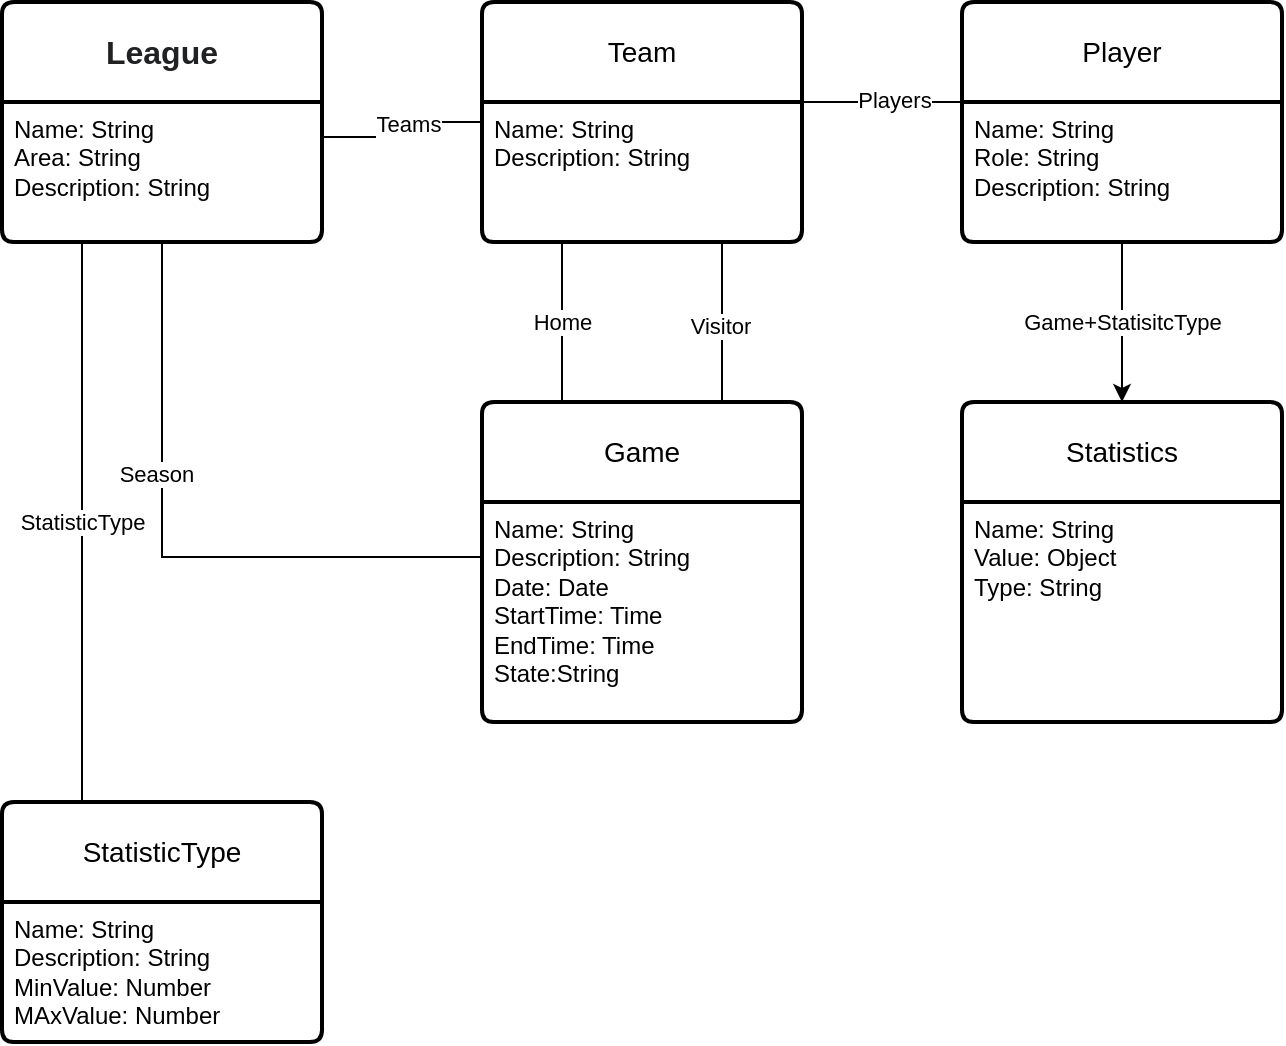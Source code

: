 <mxfile version="27.1.4">
  <diagram name="Page-1" id="BrB76Mkp7CH0YVFy61YS">
    <mxGraphModel grid="1" page="1" gridSize="10" guides="1" tooltips="1" connect="1" arrows="1" fold="1" pageScale="1" pageWidth="827" pageHeight="1169" math="0" shadow="0">
      <root>
        <mxCell id="0" />
        <mxCell id="1" parent="0" />
        <mxCell id="yRXjg3UQ0RxQ8o7_SnkC-1" value="&lt;b style=&quot;color: rgb(32, 33, 34); font-family: sans-serif; font-size: 16px; text-align: start; background-color: rgb(255, 255, 255);&quot;&gt;League&lt;/b&gt;" style="swimlane;childLayout=stackLayout;horizontal=1;startSize=50;horizontalStack=0;rounded=1;fontSize=14;fontStyle=0;strokeWidth=2;resizeParent=0;resizeLast=1;shadow=0;dashed=0;align=center;arcSize=4;whiteSpace=wrap;html=1;" vertex="1" parent="1">
          <mxGeometry x="40" y="320" width="160" height="120" as="geometry" />
        </mxCell>
        <mxCell id="yRXjg3UQ0RxQ8o7_SnkC-2" value="Name: String&lt;br&gt;Area: String&lt;br&gt;Description: String" style="align=left;strokeColor=none;fillColor=none;spacingLeft=4;spacingRight=4;fontSize=12;verticalAlign=top;resizable=0;rotatable=0;part=1;html=1;whiteSpace=wrap;" vertex="1" parent="yRXjg3UQ0RxQ8o7_SnkC-1">
          <mxGeometry y="50" width="160" height="70" as="geometry" />
        </mxCell>
        <mxCell id="yRXjg3UQ0RxQ8o7_SnkC-5" value="Team" style="swimlane;childLayout=stackLayout;horizontal=1;startSize=50;horizontalStack=0;rounded=1;fontSize=14;fontStyle=0;strokeWidth=2;resizeParent=0;resizeLast=1;shadow=0;dashed=0;align=center;arcSize=4;whiteSpace=wrap;html=1;" vertex="1" parent="1">
          <mxGeometry x="280" y="320" width="160" height="120" as="geometry" />
        </mxCell>
        <mxCell id="yRXjg3UQ0RxQ8o7_SnkC-6" value="Name: String&lt;br&gt;Description: String" style="align=left;strokeColor=none;fillColor=none;spacingLeft=4;spacingRight=4;fontSize=12;verticalAlign=top;resizable=0;rotatable=0;part=1;html=1;whiteSpace=wrap;" vertex="1" parent="yRXjg3UQ0RxQ8o7_SnkC-5">
          <mxGeometry y="50" width="160" height="70" as="geometry" />
        </mxCell>
        <mxCell id="yRXjg3UQ0RxQ8o7_SnkC-7" value="Player" style="swimlane;childLayout=stackLayout;horizontal=1;startSize=50;horizontalStack=0;rounded=1;fontSize=14;fontStyle=0;strokeWidth=2;resizeParent=0;resizeLast=1;shadow=0;dashed=0;align=center;arcSize=4;whiteSpace=wrap;html=1;" vertex="1" parent="1">
          <mxGeometry x="520" y="320" width="160" height="120" as="geometry" />
        </mxCell>
        <mxCell id="yRXjg3UQ0RxQ8o7_SnkC-8" value="Name: String&lt;div&gt;Role: String&lt;br&gt;Description: String&lt;/div&gt;" style="align=left;strokeColor=none;fillColor=none;spacingLeft=4;spacingRight=4;fontSize=12;verticalAlign=top;resizable=0;rotatable=0;part=1;html=1;whiteSpace=wrap;" vertex="1" parent="yRXjg3UQ0RxQ8o7_SnkC-7">
          <mxGeometry y="50" width="160" height="70" as="geometry" />
        </mxCell>
        <mxCell id="yRXjg3UQ0RxQ8o7_SnkC-9" value="Game" style="swimlane;childLayout=stackLayout;horizontal=1;startSize=50;horizontalStack=0;rounded=1;fontSize=14;fontStyle=0;strokeWidth=2;resizeParent=0;resizeLast=1;shadow=0;dashed=0;align=center;arcSize=4;whiteSpace=wrap;html=1;" vertex="1" parent="1">
          <mxGeometry x="280" y="520" width="160" height="160" as="geometry" />
        </mxCell>
        <mxCell id="yRXjg3UQ0RxQ8o7_SnkC-10" value="Name: String&lt;div&gt;Description: String&lt;/div&gt;&lt;div&gt;Date: Date&lt;/div&gt;&lt;div&gt;StartTime: Time&lt;/div&gt;&lt;div&gt;EndTime: Time&lt;/div&gt;&lt;div&gt;State:String&lt;/div&gt;" style="align=left;strokeColor=none;fillColor=none;spacingLeft=4;spacingRight=4;fontSize=12;verticalAlign=top;resizable=0;rotatable=0;part=1;html=1;whiteSpace=wrap;" vertex="1" parent="yRXjg3UQ0RxQ8o7_SnkC-9">
          <mxGeometry y="50" width="160" height="110" as="geometry" />
        </mxCell>
        <mxCell id="yRXjg3UQ0RxQ8o7_SnkC-14" value="Statistics" style="swimlane;childLayout=stackLayout;horizontal=1;startSize=50;horizontalStack=0;rounded=1;fontSize=14;fontStyle=0;strokeWidth=2;resizeParent=0;resizeLast=1;shadow=0;dashed=0;align=center;arcSize=4;whiteSpace=wrap;html=1;" vertex="1" parent="1">
          <mxGeometry x="520" y="520" width="160" height="160" as="geometry" />
        </mxCell>
        <mxCell id="yRXjg3UQ0RxQ8o7_SnkC-15" value="Name: String&lt;div&gt;Value: Object&lt;/div&gt;&lt;div&gt;Type: String&lt;/div&gt;&lt;div&gt;&lt;br&gt;&lt;/div&gt;" style="align=left;strokeColor=none;fillColor=none;spacingLeft=4;spacingRight=4;fontSize=12;verticalAlign=top;resizable=0;rotatable=0;part=1;html=1;whiteSpace=wrap;" vertex="1" parent="yRXjg3UQ0RxQ8o7_SnkC-14">
          <mxGeometry y="50" width="160" height="110" as="geometry" />
        </mxCell>
        <mxCell id="yRXjg3UQ0RxQ8o7_SnkC-16" style="edgeStyle=orthogonalEdgeStyle;rounded=0;orthogonalLoop=1;jettySize=auto;html=1;exitX=1;exitY=0.25;exitDx=0;exitDy=0;entryX=0;entryY=0.5;entryDx=0;entryDy=0;endArrow=none;startFill=0;" edge="1" parent="1" source="yRXjg3UQ0RxQ8o7_SnkC-2" target="yRXjg3UQ0RxQ8o7_SnkC-5">
          <mxGeometry relative="1" as="geometry" />
        </mxCell>
        <mxCell id="yRXjg3UQ0RxQ8o7_SnkC-17" value="Teams" style="edgeLabel;html=1;align=center;verticalAlign=middle;resizable=0;points=[];" vertex="1" connectable="0" parent="yRXjg3UQ0RxQ8o7_SnkC-16">
          <mxGeometry x="0.131" y="-1" relative="1" as="geometry">
            <mxPoint x="1" as="offset" />
          </mxGeometry>
        </mxCell>
        <mxCell id="yRXjg3UQ0RxQ8o7_SnkC-18" style="edgeStyle=orthogonalEdgeStyle;rounded=0;orthogonalLoop=1;jettySize=auto;html=1;exitX=1;exitY=0;exitDx=0;exitDy=0;entryX=0;entryY=0;entryDx=0;entryDy=0;endArrow=none;startFill=0;" edge="1" parent="1" source="yRXjg3UQ0RxQ8o7_SnkC-6" target="yRXjg3UQ0RxQ8o7_SnkC-8">
          <mxGeometry relative="1" as="geometry">
            <Array as="points">
              <mxPoint x="480" y="370" />
              <mxPoint x="480" y="370" />
            </Array>
          </mxGeometry>
        </mxCell>
        <mxCell id="yRXjg3UQ0RxQ8o7_SnkC-19" value="Players" style="edgeLabel;html=1;align=center;verticalAlign=middle;resizable=0;points=[];" vertex="1" connectable="0" parent="yRXjg3UQ0RxQ8o7_SnkC-18">
          <mxGeometry x="0.15" y="1" relative="1" as="geometry">
            <mxPoint as="offset" />
          </mxGeometry>
        </mxCell>
        <mxCell id="yRXjg3UQ0RxQ8o7_SnkC-20" style="edgeStyle=orthogonalEdgeStyle;rounded=0;orthogonalLoop=1;jettySize=auto;html=1;exitX=0.5;exitY=1;exitDx=0;exitDy=0;entryX=0;entryY=0.25;entryDx=0;entryDy=0;endArrow=none;startFill=0;" edge="1" parent="1" source="yRXjg3UQ0RxQ8o7_SnkC-2" target="yRXjg3UQ0RxQ8o7_SnkC-10">
          <mxGeometry relative="1" as="geometry" />
        </mxCell>
        <mxCell id="yRXjg3UQ0RxQ8o7_SnkC-21" value="Season" style="edgeLabel;html=1;align=center;verticalAlign=middle;resizable=0;points=[];" vertex="1" connectable="0" parent="yRXjg3UQ0RxQ8o7_SnkC-20">
          <mxGeometry x="-0.269" y="-3" relative="1" as="geometry">
            <mxPoint as="offset" />
          </mxGeometry>
        </mxCell>
        <mxCell id="7XtJ00oH-t95EKW-I4qs-1" value="StatisticType" style="swimlane;childLayout=stackLayout;horizontal=1;startSize=50;horizontalStack=0;rounded=1;fontSize=14;fontStyle=0;strokeWidth=2;resizeParent=0;resizeLast=1;shadow=0;dashed=0;align=center;arcSize=4;whiteSpace=wrap;html=1;" vertex="1" parent="1">
          <mxGeometry x="40" y="720" width="160" height="120" as="geometry" />
        </mxCell>
        <mxCell id="7XtJ00oH-t95EKW-I4qs-2" value="Name: String&lt;div&gt;Description: String&lt;/div&gt;&lt;div&gt;MinValue: Number&lt;/div&gt;&lt;div&gt;MAxValue: Number&lt;/div&gt;" style="align=left;strokeColor=none;fillColor=none;spacingLeft=4;spacingRight=4;fontSize=12;verticalAlign=top;resizable=0;rotatable=0;part=1;html=1;whiteSpace=wrap;" vertex="1" parent="7XtJ00oH-t95EKW-I4qs-1">
          <mxGeometry y="50" width="160" height="70" as="geometry" />
        </mxCell>
        <mxCell id="bc5OYKnDl_i5goUKsnTD-2" value="Home" style="edgeStyle=orthogonalEdgeStyle;rounded=0;orthogonalLoop=1;jettySize=auto;html=1;exitX=0.25;exitY=1;exitDx=0;exitDy=0;entryX=0.25;entryY=0;entryDx=0;entryDy=0;endArrow=none;startFill=0;" edge="1" parent="1" source="yRXjg3UQ0RxQ8o7_SnkC-6" target="yRXjg3UQ0RxQ8o7_SnkC-9">
          <mxGeometry relative="1" as="geometry" />
        </mxCell>
        <mxCell id="bc5OYKnDl_i5goUKsnTD-3" style="edgeStyle=orthogonalEdgeStyle;rounded=0;orthogonalLoop=1;jettySize=auto;html=1;exitX=0.75;exitY=1;exitDx=0;exitDy=0;entryX=0.75;entryY=0;entryDx=0;entryDy=0;endArrow=none;startFill=0;" edge="1" parent="1" source="yRXjg3UQ0RxQ8o7_SnkC-6" target="yRXjg3UQ0RxQ8o7_SnkC-9">
          <mxGeometry relative="1" as="geometry" />
        </mxCell>
        <mxCell id="bc5OYKnDl_i5goUKsnTD-4" value="Visitor" style="edgeLabel;html=1;align=center;verticalAlign=middle;resizable=0;points=[];" connectable="0" vertex="1" parent="bc5OYKnDl_i5goUKsnTD-3">
          <mxGeometry x="0.05" y="-1" relative="1" as="geometry">
            <mxPoint as="offset" />
          </mxGeometry>
        </mxCell>
        <mxCell id="bc5OYKnDl_i5goUKsnTD-5" value="StatisticType" style="edgeStyle=orthogonalEdgeStyle;rounded=0;orthogonalLoop=1;jettySize=auto;html=1;exitX=0.25;exitY=1;exitDx=0;exitDy=0;entryX=0.25;entryY=0;entryDx=0;entryDy=0;endArrow=none;startFill=0;" edge="1" parent="1" source="yRXjg3UQ0RxQ8o7_SnkC-2" target="7XtJ00oH-t95EKW-I4qs-1">
          <mxGeometry relative="1" as="geometry" />
        </mxCell>
        <mxCell id="bc5OYKnDl_i5goUKsnTD-7" value="Game+StatisitcType" style="edgeStyle=orthogonalEdgeStyle;rounded=0;orthogonalLoop=1;jettySize=auto;html=1;exitX=0.5;exitY=1;exitDx=0;exitDy=0;entryX=0.5;entryY=0;entryDx=0;entryDy=0;" edge="1" parent="1" source="yRXjg3UQ0RxQ8o7_SnkC-8" target="yRXjg3UQ0RxQ8o7_SnkC-14">
          <mxGeometry relative="1" as="geometry" />
        </mxCell>
      </root>
    </mxGraphModel>
  </diagram>
</mxfile>
